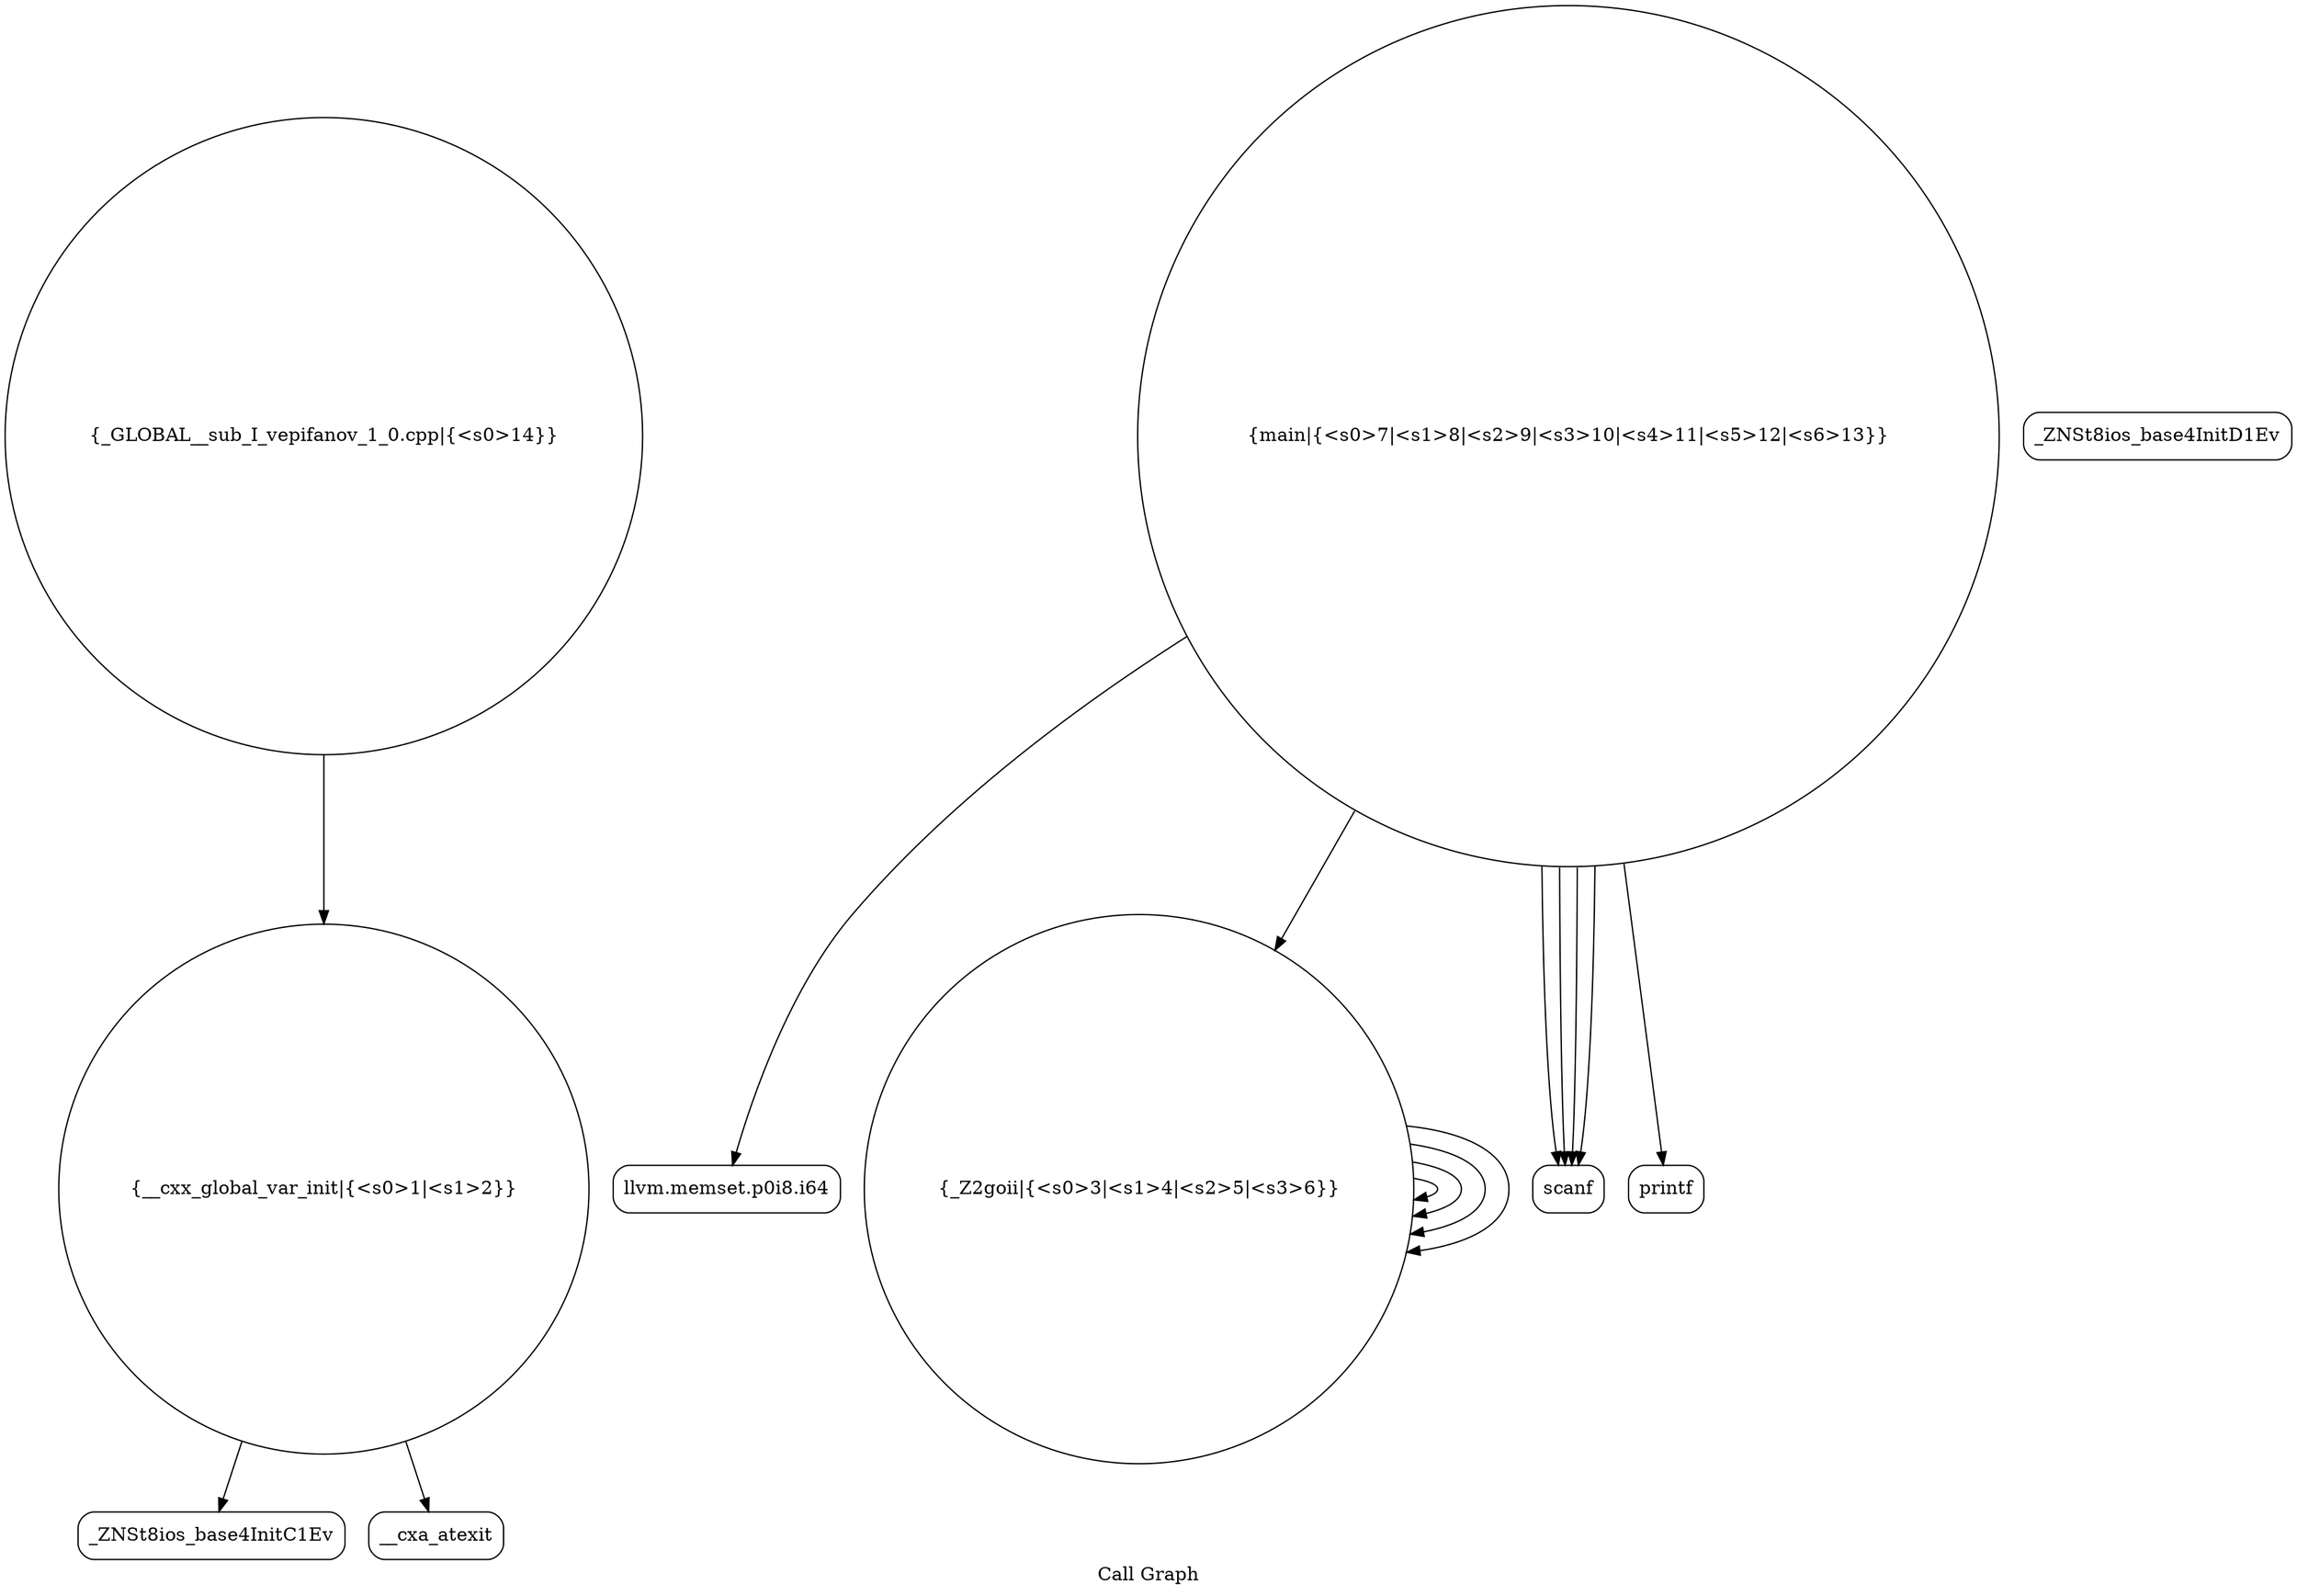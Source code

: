 digraph "Call Graph" {
	label="Call Graph";

	Node0x564f7dfde150 [shape=record,shape=circle,label="{__cxx_global_var_init|{<s0>1|<s1>2}}"];
	Node0x564f7dfde150:s0 -> Node0x564f7dfde5e0[color=black];
	Node0x564f7dfde150:s1 -> Node0x564f7dfde6e0[color=black];
	Node0x564f7dfde8e0 [shape=record,shape=Mrecord,label="{llvm.memset.p0i8.i64}"];
	Node0x564f7dfde660 [shape=record,shape=Mrecord,label="{_ZNSt8ios_base4InitD1Ev}"];
	Node0x564f7dfde9e0 [shape=record,shape=circle,label="{_GLOBAL__sub_I_vepifanov_1_0.cpp|{<s0>14}}"];
	Node0x564f7dfde9e0:s0 -> Node0x564f7dfde150[color=black];
	Node0x564f7dfde760 [shape=record,shape=circle,label="{_Z2goii|{<s0>3|<s1>4|<s2>5|<s3>6}}"];
	Node0x564f7dfde760:s0 -> Node0x564f7dfde760[color=black];
	Node0x564f7dfde760:s1 -> Node0x564f7dfde760[color=black];
	Node0x564f7dfde760:s2 -> Node0x564f7dfde760[color=black];
	Node0x564f7dfde760:s3 -> Node0x564f7dfde760[color=black];
	Node0x564f7dfde860 [shape=record,shape=Mrecord,label="{scanf}"];
	Node0x564f7dfde5e0 [shape=record,shape=Mrecord,label="{_ZNSt8ios_base4InitC1Ev}"];
	Node0x564f7dfde960 [shape=record,shape=Mrecord,label="{printf}"];
	Node0x564f7dfde6e0 [shape=record,shape=Mrecord,label="{__cxa_atexit}"];
	Node0x564f7dfde7e0 [shape=record,shape=circle,label="{main|{<s0>7|<s1>8|<s2>9|<s3>10|<s4>11|<s5>12|<s6>13}}"];
	Node0x564f7dfde7e0:s0 -> Node0x564f7dfde860[color=black];
	Node0x564f7dfde7e0:s1 -> Node0x564f7dfde860[color=black];
	Node0x564f7dfde7e0:s2 -> Node0x564f7dfde860[color=black];
	Node0x564f7dfde7e0:s3 -> Node0x564f7dfde860[color=black];
	Node0x564f7dfde7e0:s4 -> Node0x564f7dfde8e0[color=black];
	Node0x564f7dfde7e0:s5 -> Node0x564f7dfde760[color=black];
	Node0x564f7dfde7e0:s6 -> Node0x564f7dfde960[color=black];
}
